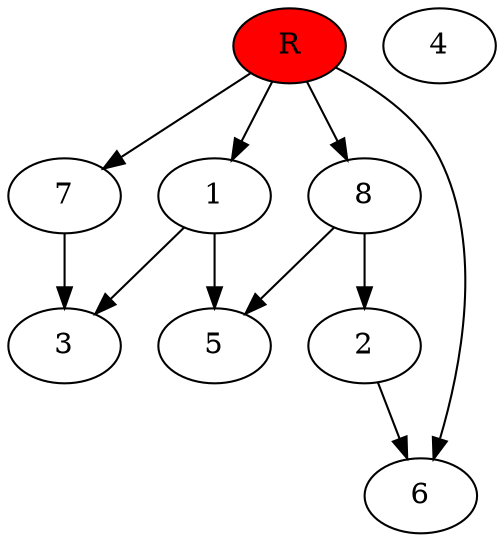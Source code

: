 digraph prb11846 {
	1
	2
	3
	4
	5
	6
	7
	8
	R [fillcolor="#ff0000" style=filled]
	1 -> 3
	1 -> 5
	2 -> 6
	7 -> 3
	8 -> 2
	8 -> 5
	R -> 1
	R -> 6
	R -> 7
	R -> 8
}
